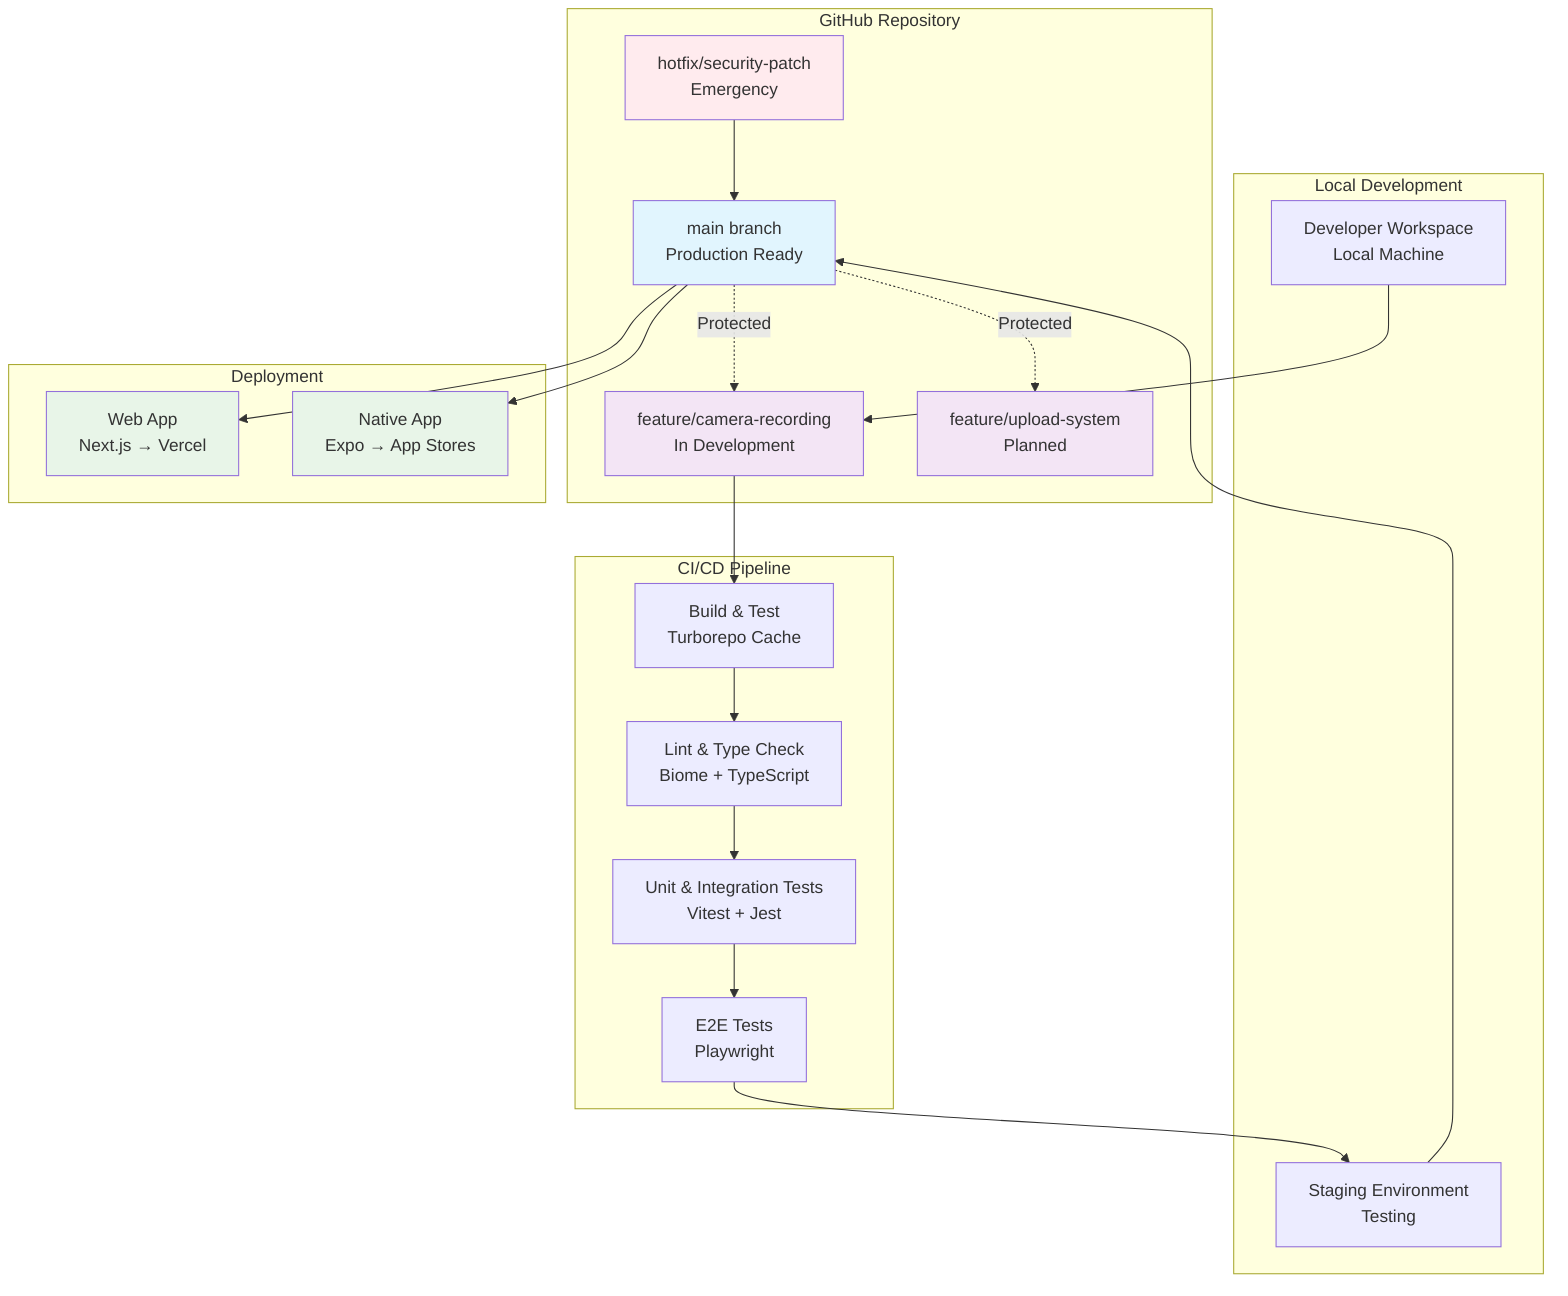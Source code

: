 graph TB
    subgraph "GitHub Repository"
        MAIN[main branch<br/>Production Ready]
        FEATURE1[feature/camera-recording<br/>In Development]
        FEATURE2[feature/upload-system<br/>Planned]
        HOTFIX[hotfix/security-patch<br/>Emergency]
    end
    
    subgraph "Local Development"
        DEV[Developer Workspace<br/>Local Machine]
        STAGING[Staging Environment<br/>Testing]
    end
    
    subgraph "CI/CD Pipeline"
        BUILD[Build & Test<br/>Turborepo Cache]
        LINT[Lint & Type Check<br/>Biome + TypeScript]
        TEST[Unit & Integration Tests<br/>Vitest + Jest]
        E2E[E2E Tests<br/>Playwright]
    end
    
    subgraph "Deployment"
        WEB[Web App<br/>Next.js → Vercel]
        NATIVE[Native App<br/>Expo → App Stores]
    end
    
    %% Development Flow
    DEV --> FEATURE1
    FEATURE1 --> BUILD
    BUILD --> LINT
    LINT --> TEST
    TEST --> E2E
    E2E --> STAGING
    
    %% Merge Flow
    STAGING --> MAIN
    MAIN --> WEB
    MAIN --> NATIVE
    
    %% Emergency Flow
    HOTFIX --> MAIN
    
    %% Branch Protection
    MAIN -.->|Protected| FEATURE1
    MAIN -.->|Protected| FEATURE2
    
    classDef mainBranch fill:#e1f5fe
    classDef featureBranch fill:#f3e5f5
    classDef hotfixBranch fill:#ffebee
    classDef deployment fill:#e8f5e8
    
    class MAIN mainBranch
    class FEATURE1,FEATURE2 featureBranch
    class HOTFIX hotfixBranch
    class WEB,NATIVE deployment